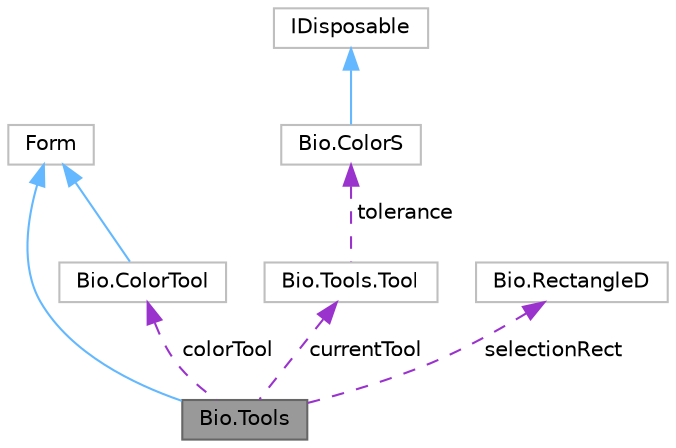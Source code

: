 digraph "Bio.Tools"
{
 // LATEX_PDF_SIZE
  bgcolor="transparent";
  edge [fontname=Helvetica,fontsize=10,labelfontname=Helvetica,labelfontsize=10];
  node [fontname=Helvetica,fontsize=10,shape=box,height=0.2,width=0.4];
  Node1 [label="Bio.Tools",height=0.2,width=0.4,color="gray40", fillcolor="grey60", style="filled", fontcolor="black",tooltip=" "];
  Node2 -> Node1 [dir="back",color="steelblue1",style="solid"];
  Node2 [label="Form",height=0.2,width=0.4,color="grey75", fillcolor="white", style="filled",tooltip=" "];
  Node3 -> Node1 [dir="back",color="darkorchid3",style="dashed",label=" colorTool" ];
  Node3 [label="Bio.ColorTool",height=0.2,width=0.4,color="grey75", fillcolor="white", style="filled",URL="$class_bio_1_1_color_tool.html",tooltip=" "];
  Node2 -> Node3 [dir="back",color="steelblue1",style="solid"];
  Node4 -> Node1 [dir="back",color="darkorchid3",style="dashed",label=" currentTool" ];
  Node4 [label="Bio.Tools.Tool",height=0.2,width=0.4,color="grey75", fillcolor="white", style="filled",URL="$class_bio_1_1_tools_1_1_tool.html",tooltip=" "];
  Node5 -> Node4 [dir="back",color="darkorchid3",style="dashed",label=" tolerance" ];
  Node5 [label="Bio.ColorS",height=0.2,width=0.4,color="grey75", fillcolor="white", style="filled",URL="$struct_bio_1_1_color_s.html",tooltip=" "];
  Node6 -> Node5 [dir="back",color="steelblue1",style="solid"];
  Node6 [label="IDisposable",height=0.2,width=0.4,color="grey75", fillcolor="white", style="filled",tooltip=" "];
  Node7 -> Node1 [dir="back",color="darkorchid3",style="dashed",label=" selectionRect" ];
  Node7 [label="Bio.RectangleD",height=0.2,width=0.4,color="grey75", fillcolor="white", style="filled",URL="$struct_bio_1_1_rectangle_d.html",tooltip=" "];
}
